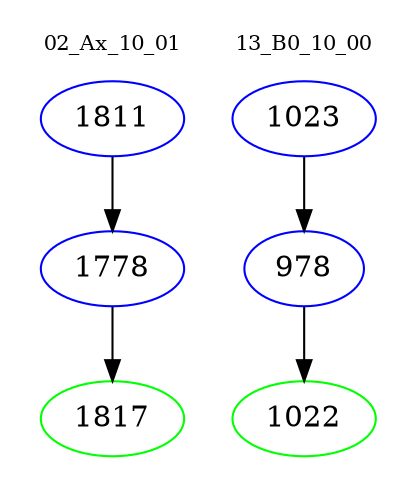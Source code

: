digraph{
subgraph cluster_0 {
color = white
label = "02_Ax_10_01";
fontsize=10;
T0_1811 [label="1811", color="blue"]
T0_1811 -> T0_1778 [color="black"]
T0_1778 [label="1778", color="blue"]
T0_1778 -> T0_1817 [color="black"]
T0_1817 [label="1817", color="green"]
}
subgraph cluster_1 {
color = white
label = "13_B0_10_00";
fontsize=10;
T1_1023 [label="1023", color="blue"]
T1_1023 -> T1_978 [color="black"]
T1_978 [label="978", color="blue"]
T1_978 -> T1_1022 [color="black"]
T1_1022 [label="1022", color="green"]
}
}
